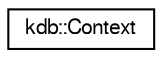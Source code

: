 digraph "Graphical Class Hierarchy"
{
  edge [fontname="FreeSans",fontsize="10",labelfontname="FreeSans",labelfontsize="10"];
  node [fontname="FreeSans",fontsize="10",shape=record];
  rankdir="LR";
  Node1 [label="kdb::Context",height=0.2,width=0.4,color="black", fillcolor="white", style="filled",URL="$classkdb_1_1Context.html",tooltip="Provides a context for configuration. "];
}
